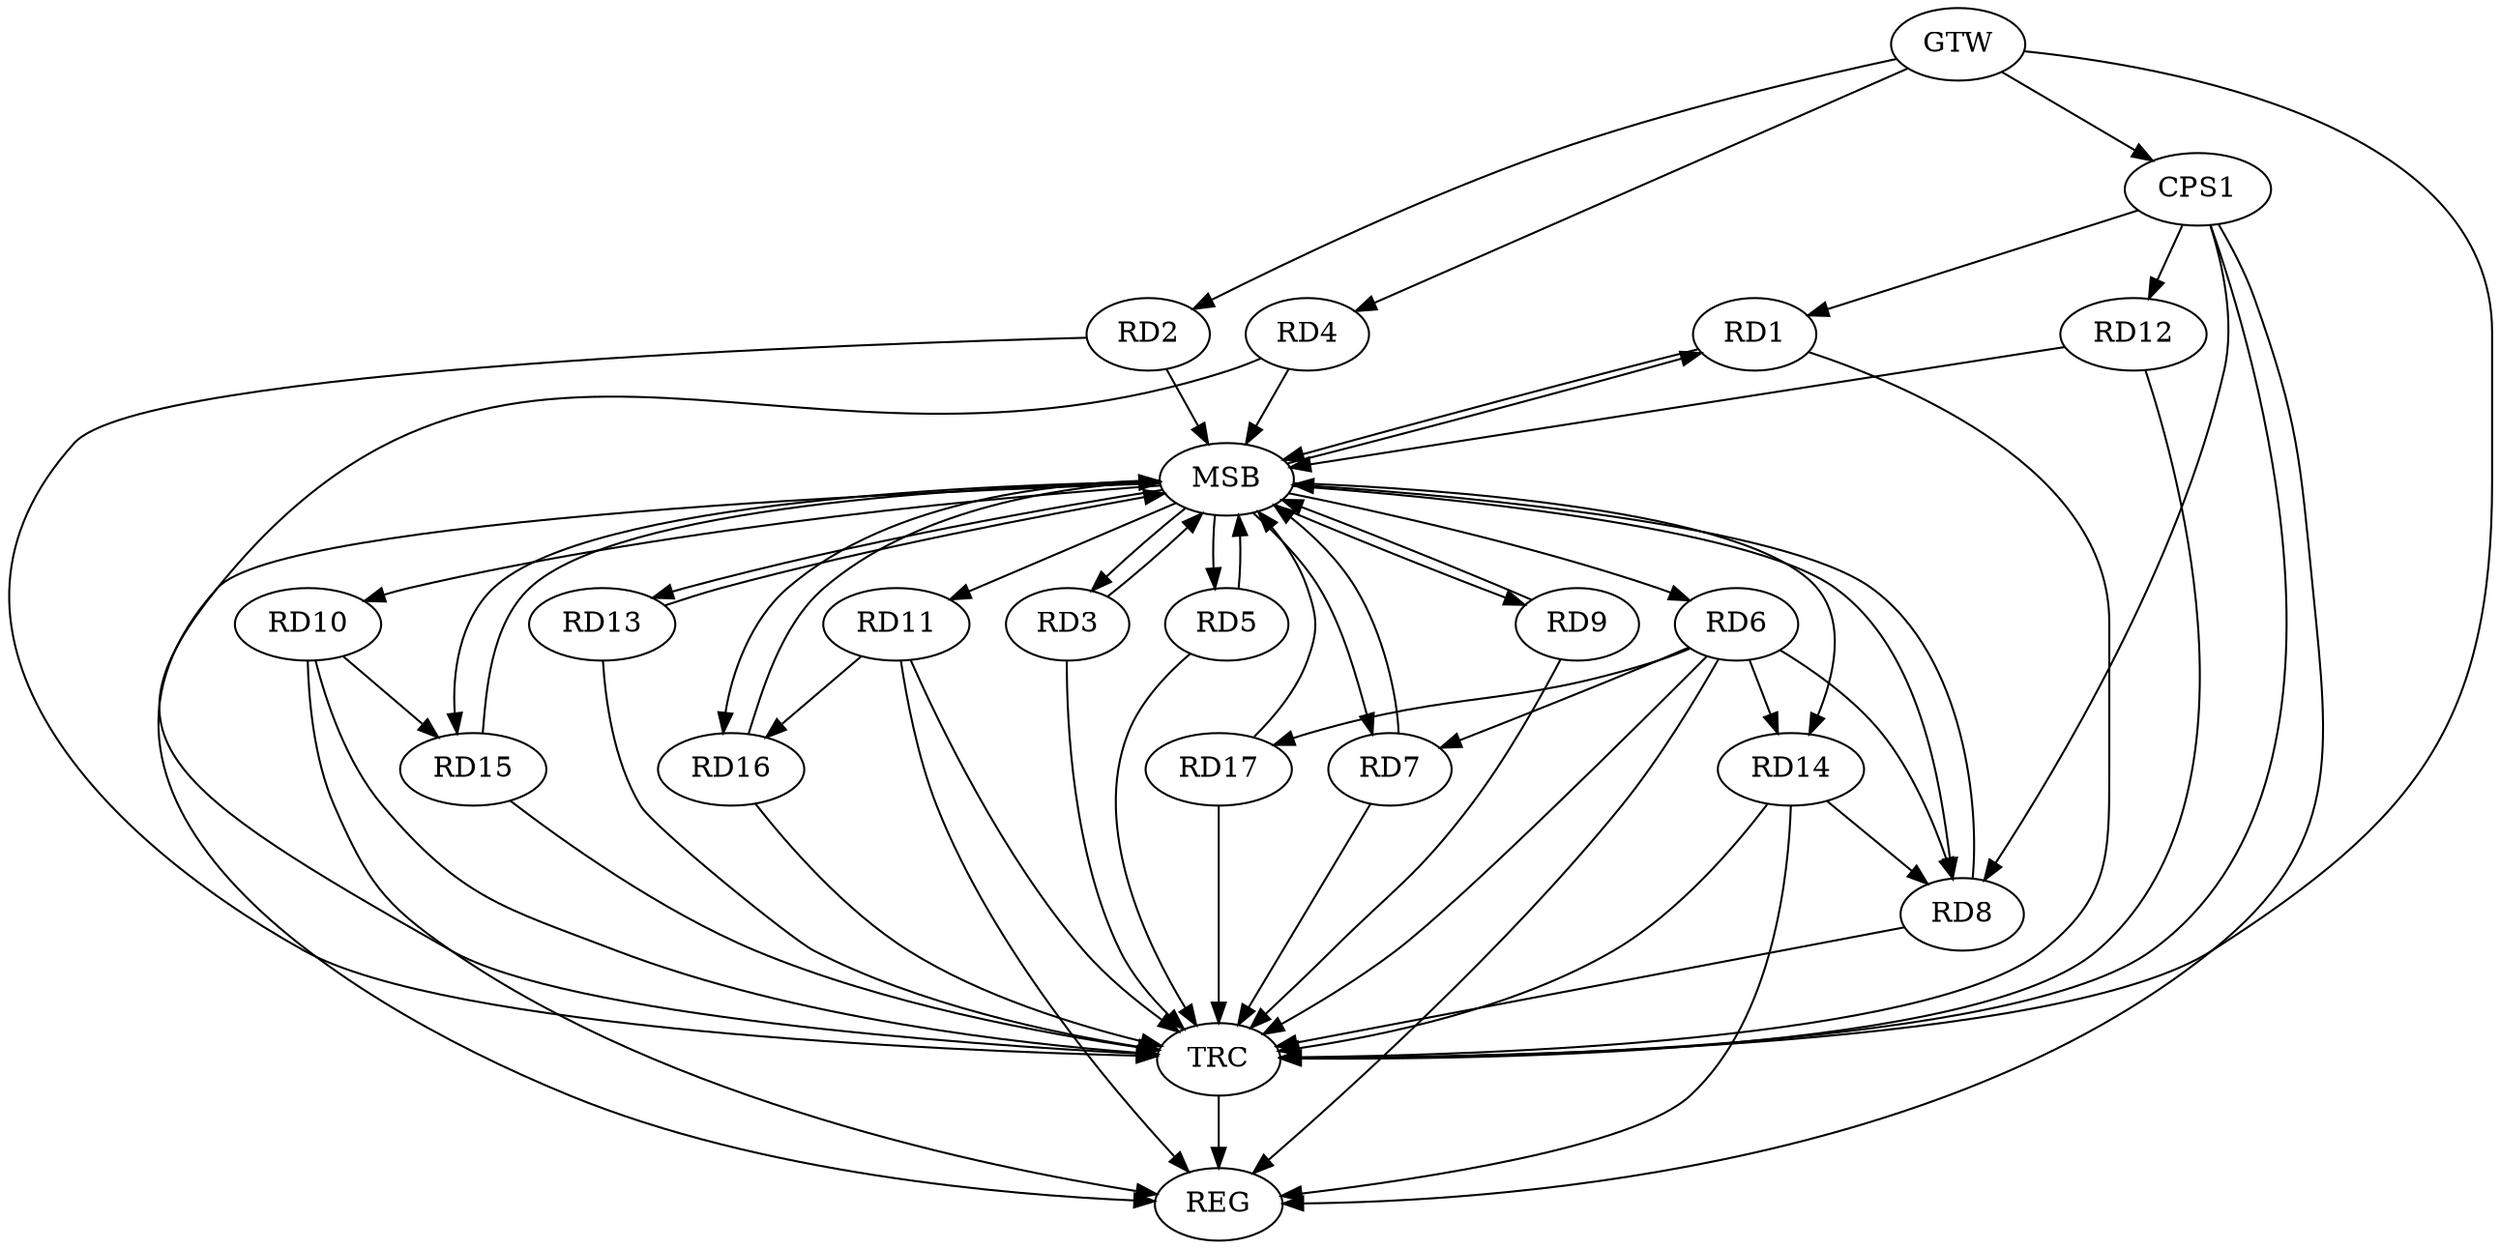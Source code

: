strict digraph G {
  RD1 [ label="RD1" ];
  RD2 [ label="RD2" ];
  RD3 [ label="RD3" ];
  RD4 [ label="RD4" ];
  RD5 [ label="RD5" ];
  RD6 [ label="RD6" ];
  RD7 [ label="RD7" ];
  RD8 [ label="RD8" ];
  RD9 [ label="RD9" ];
  RD10 [ label="RD10" ];
  RD11 [ label="RD11" ];
  RD12 [ label="RD12" ];
  RD13 [ label="RD13" ];
  RD14 [ label="RD14" ];
  RD15 [ label="RD15" ];
  RD16 [ label="RD16" ];
  RD17 [ label="RD17" ];
  CPS1 [ label="CPS1" ];
  GTW [ label="GTW" ];
  REG [ label="REG" ];
  MSB [ label="MSB" ];
  TRC [ label="TRC" ];
  RD6 -> RD7;
  RD6 -> RD8;
  RD6 -> RD14;
  RD6 -> RD17;
  RD14 -> RD8;
  RD10 -> RD15;
  RD11 -> RD16;
  CPS1 -> RD1;
  CPS1 -> RD8;
  CPS1 -> RD12;
  GTW -> RD2;
  GTW -> RD4;
  GTW -> CPS1;
  RD6 -> REG;
  RD10 -> REG;
  RD11 -> REG;
  RD14 -> REG;
  CPS1 -> REG;
  RD1 -> MSB;
  MSB -> REG;
  RD2 -> MSB;
  MSB -> RD6;
  MSB -> RD9;
  MSB -> RD13;
  RD3 -> MSB;
  MSB -> RD15;
  RD4 -> MSB;
  MSB -> RD3;
  MSB -> RD5;
  MSB -> RD8;
  MSB -> RD11;
  RD5 -> MSB;
  MSB -> RD1;
  MSB -> RD14;
  RD7 -> MSB;
  RD8 -> MSB;
  RD9 -> MSB;
  MSB -> RD7;
  RD12 -> MSB;
  RD13 -> MSB;
  MSB -> RD16;
  RD15 -> MSB;
  RD16 -> MSB;
  MSB -> RD10;
  RD17 -> MSB;
  RD1 -> TRC;
  RD2 -> TRC;
  RD3 -> TRC;
  RD4 -> TRC;
  RD5 -> TRC;
  RD6 -> TRC;
  RD7 -> TRC;
  RD8 -> TRC;
  RD9 -> TRC;
  RD10 -> TRC;
  RD11 -> TRC;
  RD12 -> TRC;
  RD13 -> TRC;
  RD14 -> TRC;
  RD15 -> TRC;
  RD16 -> TRC;
  RD17 -> TRC;
  CPS1 -> TRC;
  GTW -> TRC;
  TRC -> REG;
}
